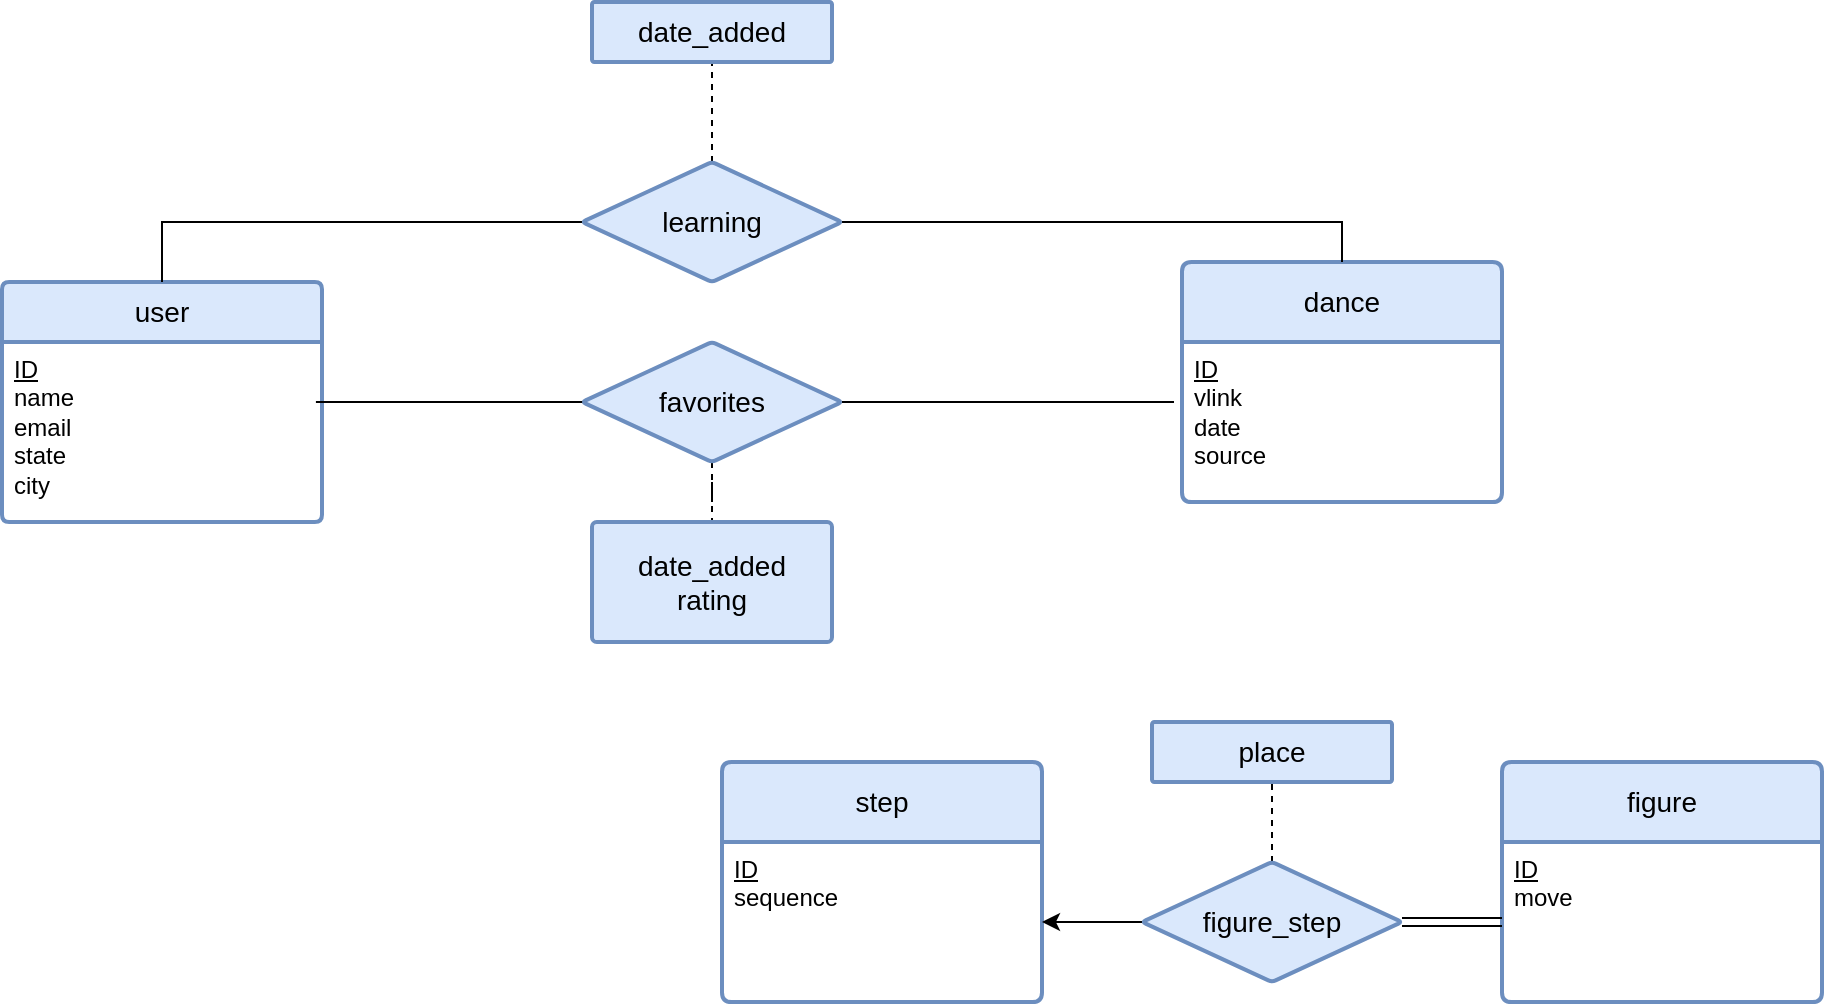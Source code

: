 <mxfile version="26.2.3">
  <diagram name="Page-1" id="YZ1g8qAKaVy5-aBOCUtx">
    <mxGraphModel dx="1772" dy="565" grid="1" gridSize="10" guides="1" tooltips="1" connect="1" arrows="1" fold="1" page="1" pageScale="1" pageWidth="850" pageHeight="1100" math="0" shadow="0">
      <root>
        <mxCell id="0" />
        <mxCell id="1" parent="0" />
        <mxCell id="TQT2IyQf8Vpc7N8f3nj6-1" value="dance" style="swimlane;childLayout=stackLayout;horizontal=1;startSize=40;horizontalStack=0;rounded=1;fontSize=14;fontStyle=0;strokeWidth=2;resizeParent=0;resizeLast=1;shadow=0;dashed=0;align=center;arcSize=4;whiteSpace=wrap;html=1;fillColor=#dae8fc;strokeColor=#6c8ebf;" vertex="1" parent="1">
          <mxGeometry x="570" y="170" width="160" height="120" as="geometry" />
        </mxCell>
        <mxCell id="TQT2IyQf8Vpc7N8f3nj6-2" value="&lt;u&gt;ID&lt;/u&gt;&lt;div&gt;vlink&lt;/div&gt;&lt;div&gt;date&lt;/div&gt;&lt;div&gt;source&lt;/div&gt;" style="align=left;strokeColor=none;fillColor=none;spacingLeft=4;spacingRight=4;fontSize=12;verticalAlign=top;resizable=0;rotatable=0;part=1;html=1;whiteSpace=wrap;" vertex="1" parent="TQT2IyQf8Vpc7N8f3nj6-1">
          <mxGeometry y="40" width="160" height="80" as="geometry" />
        </mxCell>
        <mxCell id="TQT2IyQf8Vpc7N8f3nj6-9" value="user" style="swimlane;childLayout=stackLayout;horizontal=1;startSize=30;horizontalStack=0;rounded=1;fontSize=14;fontStyle=0;strokeWidth=2;resizeParent=0;resizeLast=1;shadow=0;dashed=0;align=center;arcSize=4;whiteSpace=wrap;html=1;fillColor=#dae8fc;strokeColor=#6c8ebf;" vertex="1" parent="1">
          <mxGeometry x="-20" y="180" width="160" height="120" as="geometry" />
        </mxCell>
        <mxCell id="TQT2IyQf8Vpc7N8f3nj6-10" value="&lt;u&gt;ID&lt;/u&gt;&lt;div&gt;name&lt;/div&gt;&lt;div&gt;email&lt;/div&gt;&lt;div&gt;state&lt;/div&gt;&lt;div&gt;city&lt;/div&gt;" style="align=left;strokeColor=none;fillColor=none;spacingLeft=4;spacingRight=4;fontSize=12;verticalAlign=top;resizable=0;rotatable=0;part=1;html=1;whiteSpace=wrap;" vertex="1" parent="TQT2IyQf8Vpc7N8f3nj6-9">
          <mxGeometry y="30" width="160" height="90" as="geometry" />
        </mxCell>
        <mxCell id="TQT2IyQf8Vpc7N8f3nj6-25" value="" style="edgeStyle=orthogonalEdgeStyle;rounded=0;orthogonalLoop=1;jettySize=auto;html=1;fontFamily=Helvetica;fontSize=14;fontColor=default;fontStyle=0;horizontal=1;endArrow=none;startFill=0;dashed=1;" edge="1" source="TQT2IyQf8Vpc7N8f3nj6-26" target="TQT2IyQf8Vpc7N8f3nj6-27" parent="1">
          <mxGeometry relative="1" as="geometry" />
        </mxCell>
        <mxCell id="TQT2IyQf8Vpc7N8f3nj6-28" style="edgeStyle=orthogonalEdgeStyle;rounded=0;orthogonalLoop=1;jettySize=auto;html=1;entryX=0.5;entryY=0;entryDx=0;entryDy=0;fontFamily=Helvetica;fontSize=14;fontColor=default;fontStyle=0;horizontal=1;endArrow=none;startFill=0;" edge="1" parent="1" source="TQT2IyQf8Vpc7N8f3nj6-26" target="TQT2IyQf8Vpc7N8f3nj6-9">
          <mxGeometry relative="1" as="geometry" />
        </mxCell>
        <mxCell id="TQT2IyQf8Vpc7N8f3nj6-38" style="edgeStyle=orthogonalEdgeStyle;rounded=0;orthogonalLoop=1;jettySize=auto;html=1;entryX=0.5;entryY=0;entryDx=0;entryDy=0;fontFamily=Helvetica;fontSize=14;fontColor=default;fontStyle=0;horizontal=1;endArrow=none;startFill=0;" edge="1" parent="1" source="TQT2IyQf8Vpc7N8f3nj6-26" target="TQT2IyQf8Vpc7N8f3nj6-1">
          <mxGeometry relative="1" as="geometry" />
        </mxCell>
        <mxCell id="TQT2IyQf8Vpc7N8f3nj6-26" value="learning" style="shape=rhombus;perimeter=rhombusPerimeter;whiteSpace=wrap;html=1;align=center;rounded=1;shadow=0;dashed=0;strokeColor=#6c8ebf;strokeWidth=2;verticalAlign=middle;arcSize=4;fontFamily=Helvetica;fontSize=14;fontColor=default;fontStyle=0;horizontal=1;fillColor=#dae8fc;" vertex="1" parent="1">
          <mxGeometry x="270" y="120" width="130" height="60" as="geometry" />
        </mxCell>
        <mxCell id="TQT2IyQf8Vpc7N8f3nj6-27" value="date_added" style="whiteSpace=wrap;html=1;fontSize=14;fillColor=#dae8fc;strokeColor=#6c8ebf;rounded=1;shadow=0;dashed=0;strokeWidth=2;arcSize=4;fontStyle=0;horizontal=1;" vertex="1" parent="1">
          <mxGeometry x="275" y="40" width="120" height="30" as="geometry" />
        </mxCell>
        <mxCell id="TQT2IyQf8Vpc7N8f3nj6-35" value="" style="edgeStyle=orthogonalEdgeStyle;rounded=0;orthogonalLoop=1;jettySize=auto;html=1;fontFamily=Helvetica;fontSize=14;fontColor=default;fontStyle=0;horizontal=1;endArrow=none;startFill=0;dashed=1;" edge="1" parent="1" source="TQT2IyQf8Vpc7N8f3nj6-31" target="TQT2IyQf8Vpc7N8f3nj6-34">
          <mxGeometry relative="1" as="geometry" />
        </mxCell>
        <mxCell id="TQT2IyQf8Vpc7N8f3nj6-31" value="favorites" style="shape=rhombus;perimeter=rhombusPerimeter;whiteSpace=wrap;html=1;align=center;rounded=1;shadow=0;dashed=0;strokeColor=#6c8ebf;strokeWidth=2;verticalAlign=middle;arcSize=4;fontFamily=Helvetica;fontSize=14;fontColor=default;fontStyle=0;horizontal=1;fillColor=#dae8fc;" vertex="1" parent="1">
          <mxGeometry x="270" y="210" width="130" height="60" as="geometry" />
        </mxCell>
        <mxCell id="TQT2IyQf8Vpc7N8f3nj6-33" value="" style="group" vertex="1" connectable="0" parent="1">
          <mxGeometry x="340" y="400" width="550" height="140" as="geometry" />
        </mxCell>
        <mxCell id="TQT2IyQf8Vpc7N8f3nj6-4" value="step" style="swimlane;childLayout=stackLayout;horizontal=1;startSize=40;horizontalStack=0;rounded=1;fontSize=14;fontStyle=0;strokeWidth=2;resizeParent=0;resizeLast=1;shadow=0;dashed=0;align=center;arcSize=4;whiteSpace=wrap;html=1;fillColor=#dae8fc;strokeColor=#6c8ebf;" vertex="1" parent="TQT2IyQf8Vpc7N8f3nj6-33">
          <mxGeometry y="20" width="160" height="120" as="geometry" />
        </mxCell>
        <mxCell id="TQT2IyQf8Vpc7N8f3nj6-5" value="&lt;u&gt;ID&lt;/u&gt;&lt;div&gt;sequence&lt;/div&gt;" style="align=left;strokeColor=none;fillColor=none;spacingLeft=4;spacingRight=4;fontSize=12;verticalAlign=top;resizable=0;rotatable=0;part=1;html=1;whiteSpace=wrap;" vertex="1" parent="TQT2IyQf8Vpc7N8f3nj6-4">
          <mxGeometry y="40" width="160" height="80" as="geometry" />
        </mxCell>
        <mxCell id="TQT2IyQf8Vpc7N8f3nj6-6" value="figure" style="swimlane;childLayout=stackLayout;horizontal=1;startSize=40;horizontalStack=0;rounded=1;fontSize=14;fontStyle=0;strokeWidth=2;resizeParent=0;resizeLast=1;shadow=0;dashed=0;align=center;arcSize=4;whiteSpace=wrap;html=1;fillColor=#dae8fc;strokeColor=#6c8ebf;" vertex="1" parent="TQT2IyQf8Vpc7N8f3nj6-33">
          <mxGeometry x="390" y="20" width="160" height="120" as="geometry" />
        </mxCell>
        <mxCell id="TQT2IyQf8Vpc7N8f3nj6-7" value="&lt;u&gt;ID&lt;/u&gt;&lt;div&gt;move&lt;/div&gt;" style="align=left;strokeColor=none;fillColor=none;spacingLeft=4;spacingRight=4;fontSize=12;verticalAlign=top;resizable=0;rotatable=0;part=1;html=1;whiteSpace=wrap;" vertex="1" parent="TQT2IyQf8Vpc7N8f3nj6-6">
          <mxGeometry y="40" width="160" height="80" as="geometry" />
        </mxCell>
        <mxCell id="TQT2IyQf8Vpc7N8f3nj6-32" value="" style="group" vertex="1" connectable="0" parent="TQT2IyQf8Vpc7N8f3nj6-33">
          <mxGeometry x="160" width="180" height="130" as="geometry" />
        </mxCell>
        <mxCell id="TQT2IyQf8Vpc7N8f3nj6-19" value="" style="edgeStyle=orthogonalEdgeStyle;rounded=0;orthogonalLoop=1;jettySize=auto;html=1;fontFamily=Helvetica;fontSize=14;fontColor=default;fontStyle=0;horizontal=1;" edge="1" parent="TQT2IyQf8Vpc7N8f3nj6-32" source="TQT2IyQf8Vpc7N8f3nj6-8">
          <mxGeometry relative="1" as="geometry">
            <mxPoint y="100" as="targetPoint" />
          </mxGeometry>
        </mxCell>
        <mxCell id="TQT2IyQf8Vpc7N8f3nj6-24" value="" style="edgeStyle=orthogonalEdgeStyle;rounded=0;orthogonalLoop=1;jettySize=auto;html=1;fontFamily=Helvetica;fontSize=14;fontColor=default;fontStyle=0;horizontal=1;endArrow=none;startFill=0;dashed=1;" edge="1" parent="TQT2IyQf8Vpc7N8f3nj6-32" source="TQT2IyQf8Vpc7N8f3nj6-8" target="TQT2IyQf8Vpc7N8f3nj6-23">
          <mxGeometry relative="1" as="geometry" />
        </mxCell>
        <mxCell id="TQT2IyQf8Vpc7N8f3nj6-8" value="figure_step" style="shape=rhombus;perimeter=rhombusPerimeter;whiteSpace=wrap;html=1;align=center;rounded=1;shadow=0;dashed=0;strokeColor=#6c8ebf;strokeWidth=2;verticalAlign=middle;arcSize=4;fontFamily=Helvetica;fontSize=14;fontColor=default;fontStyle=0;horizontal=1;fillColor=#dae8fc;" vertex="1" parent="TQT2IyQf8Vpc7N8f3nj6-32">
          <mxGeometry x="50" y="70" width="130" height="60" as="geometry" />
        </mxCell>
        <mxCell id="TQT2IyQf8Vpc7N8f3nj6-23" value="place" style="whiteSpace=wrap;html=1;fontSize=14;fillColor=#dae8fc;strokeColor=#6c8ebf;rounded=1;shadow=0;dashed=0;strokeWidth=2;arcSize=4;fontStyle=0;horizontal=1;" vertex="1" parent="TQT2IyQf8Vpc7N8f3nj6-32">
          <mxGeometry x="55" width="120" height="30" as="geometry" />
        </mxCell>
        <mxCell id="TQT2IyQf8Vpc7N8f3nj6-20" value="" style="edgeStyle=orthogonalEdgeStyle;rounded=0;orthogonalLoop=1;jettySize=auto;html=1;fontFamily=Helvetica;fontSize=14;fontColor=default;fontStyle=0;horizontal=1;endArrow=none;startFill=0;shape=link;" edge="1" parent="TQT2IyQf8Vpc7N8f3nj6-33" source="TQT2IyQf8Vpc7N8f3nj6-8" target="TQT2IyQf8Vpc7N8f3nj6-7">
          <mxGeometry relative="1" as="geometry" />
        </mxCell>
        <mxCell id="TQT2IyQf8Vpc7N8f3nj6-34" value="date_added&lt;div&gt;rating&lt;/div&gt;" style="whiteSpace=wrap;html=1;fontSize=14;fillColor=#dae8fc;strokeColor=#6c8ebf;rounded=1;shadow=0;dashed=0;strokeWidth=2;arcSize=4;fontStyle=0;horizontal=1;" vertex="1" parent="1">
          <mxGeometry x="275" y="300" width="120" height="60" as="geometry" />
        </mxCell>
        <mxCell id="TQT2IyQf8Vpc7N8f3nj6-36" style="edgeStyle=orthogonalEdgeStyle;rounded=0;orthogonalLoop=1;jettySize=auto;html=1;entryX=0.981;entryY=0.333;entryDx=0;entryDy=0;entryPerimeter=0;fontFamily=Helvetica;fontSize=14;fontColor=default;fontStyle=0;horizontal=1;endArrow=none;startFill=0;" edge="1" parent="1" source="TQT2IyQf8Vpc7N8f3nj6-31" target="TQT2IyQf8Vpc7N8f3nj6-10">
          <mxGeometry relative="1" as="geometry" />
        </mxCell>
        <mxCell id="TQT2IyQf8Vpc7N8f3nj6-39" style="edgeStyle=orthogonalEdgeStyle;rounded=0;orthogonalLoop=1;jettySize=auto;html=1;entryX=-0.025;entryY=0.375;entryDx=0;entryDy=0;entryPerimeter=0;fontFamily=Helvetica;fontSize=14;fontColor=default;fontStyle=0;horizontal=1;endArrow=none;startFill=0;" edge="1" parent="1" source="TQT2IyQf8Vpc7N8f3nj6-31" target="TQT2IyQf8Vpc7N8f3nj6-2">
          <mxGeometry relative="1" as="geometry" />
        </mxCell>
      </root>
    </mxGraphModel>
  </diagram>
</mxfile>
